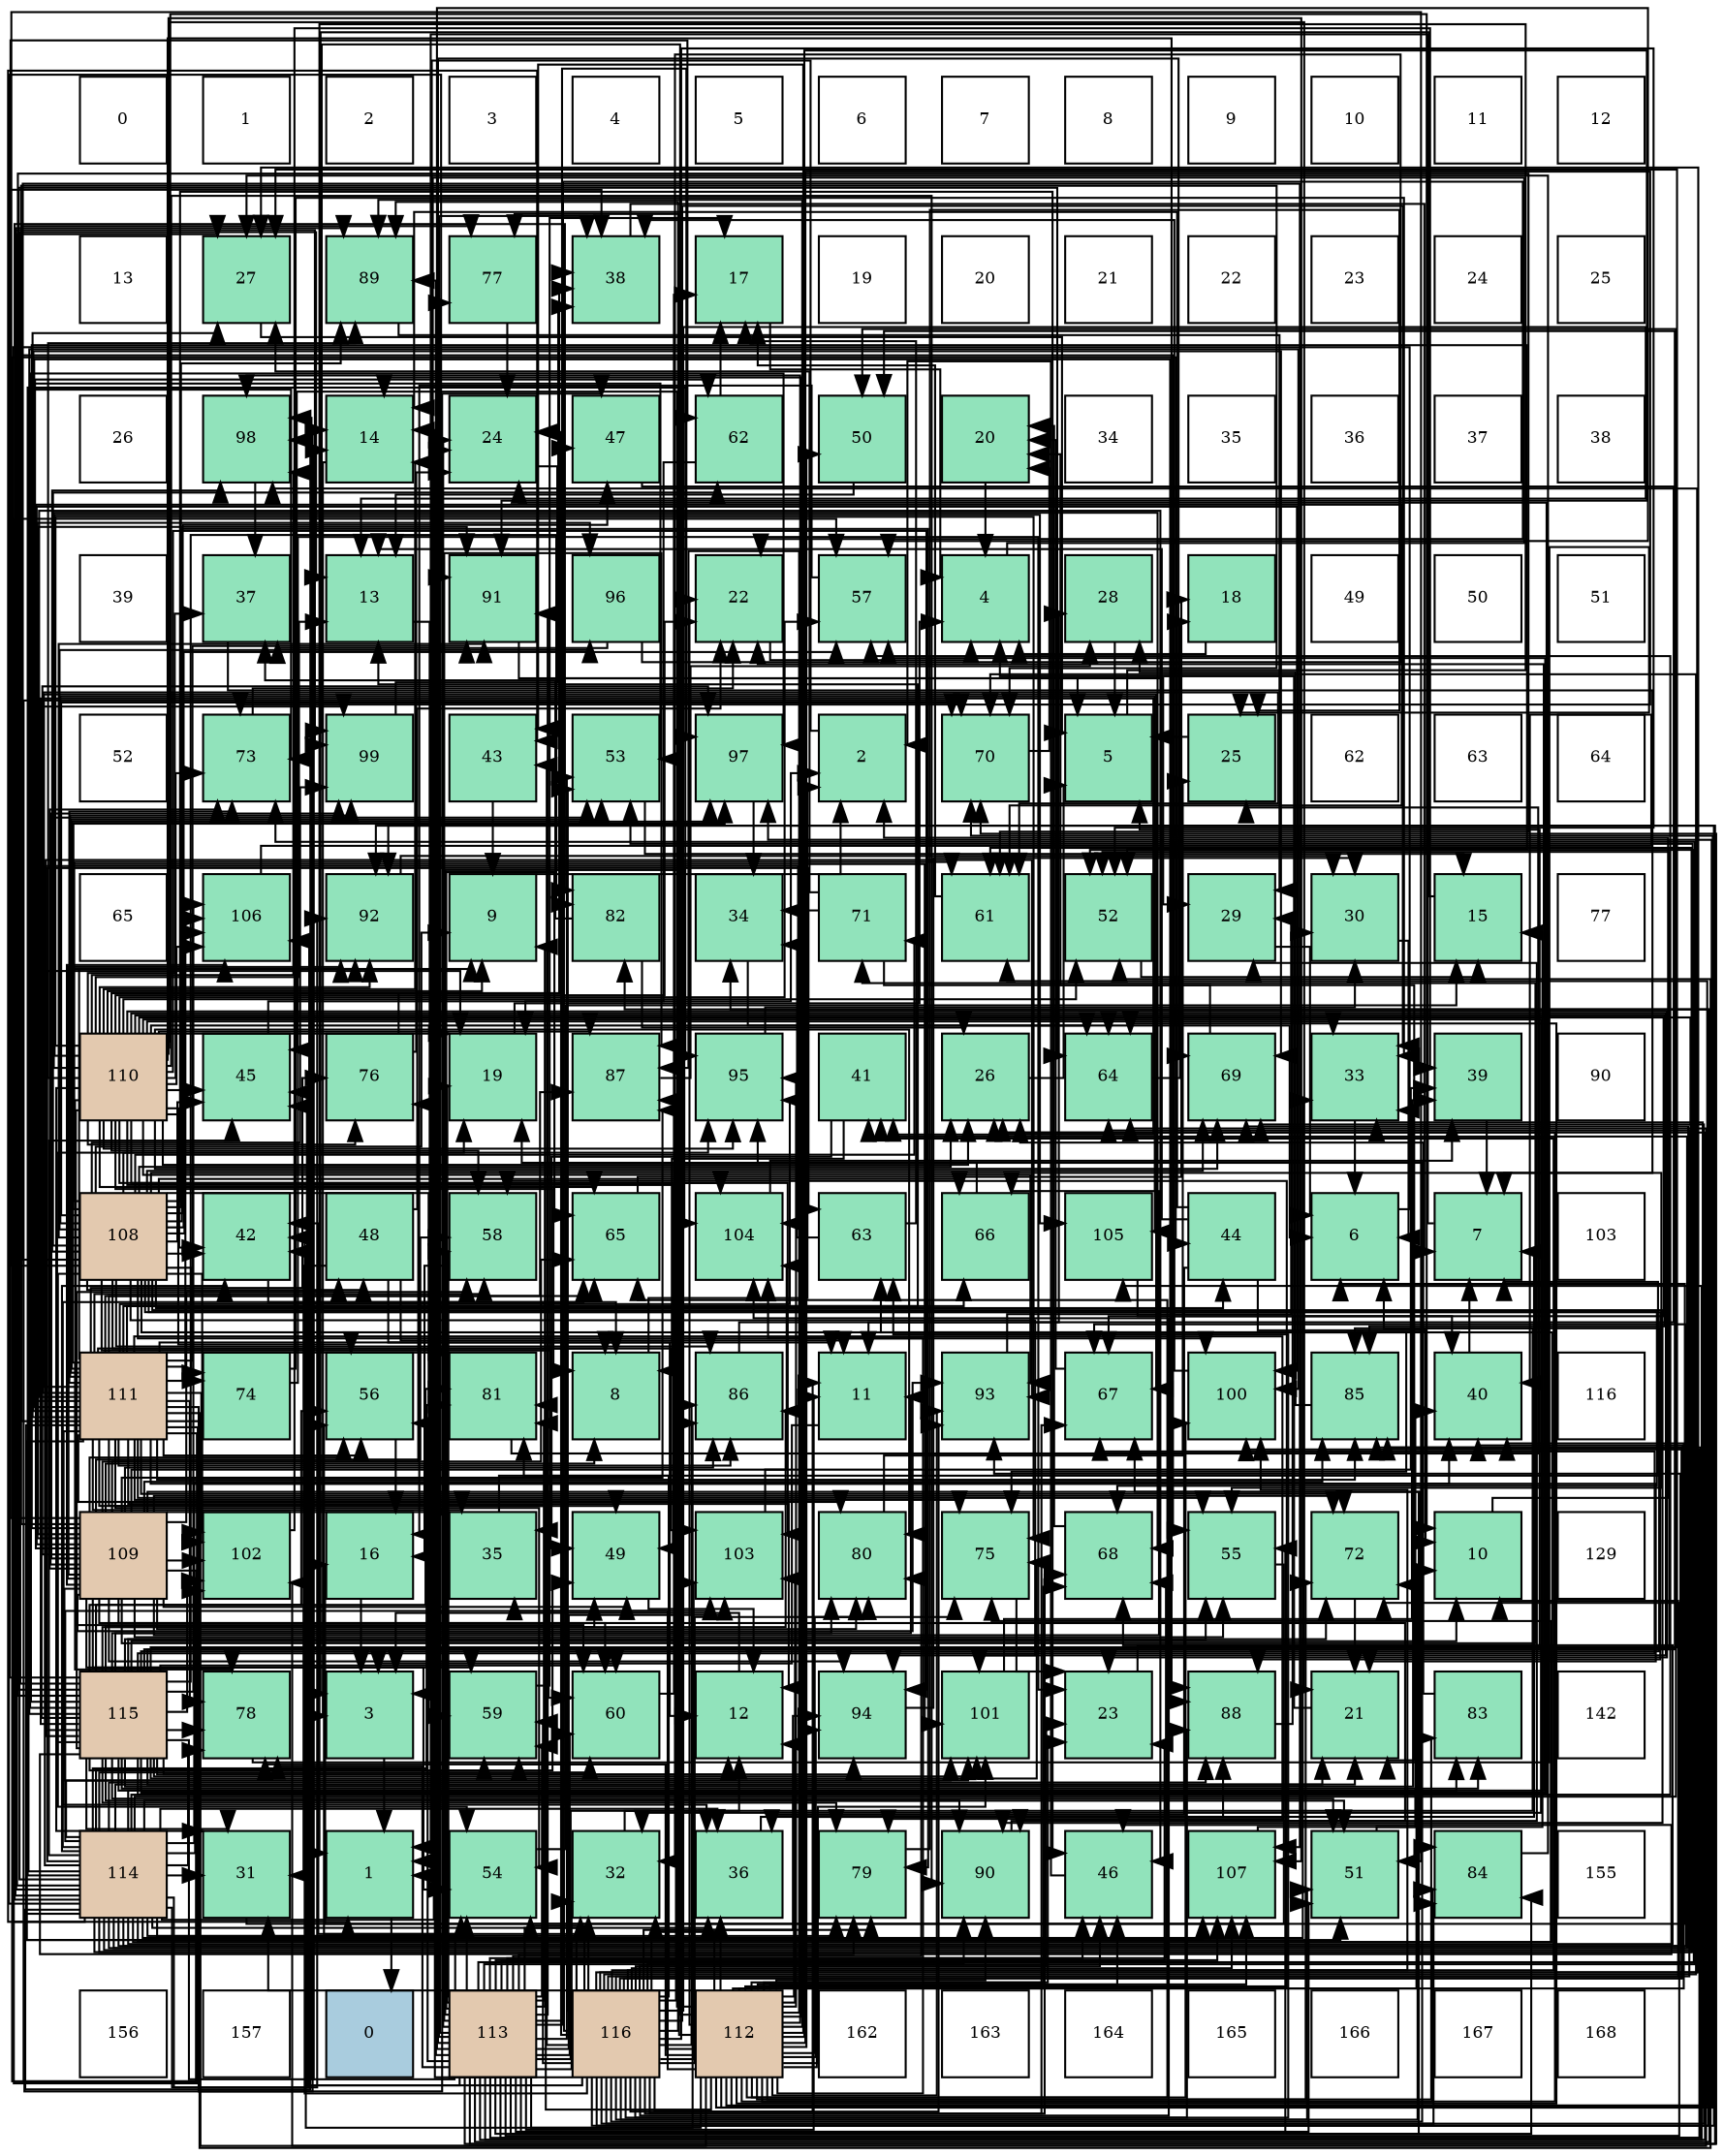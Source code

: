 digraph layout{
 rankdir=TB;
 splines=ortho;
 node [style=filled shape=square fixedsize=true width=0.6];
0[label="0", fontsize=8, fillcolor="#ffffff"];
1[label="1", fontsize=8, fillcolor="#ffffff"];
2[label="2", fontsize=8, fillcolor="#ffffff"];
3[label="3", fontsize=8, fillcolor="#ffffff"];
4[label="4", fontsize=8, fillcolor="#ffffff"];
5[label="5", fontsize=8, fillcolor="#ffffff"];
6[label="6", fontsize=8, fillcolor="#ffffff"];
7[label="7", fontsize=8, fillcolor="#ffffff"];
8[label="8", fontsize=8, fillcolor="#ffffff"];
9[label="9", fontsize=8, fillcolor="#ffffff"];
10[label="10", fontsize=8, fillcolor="#ffffff"];
11[label="11", fontsize=8, fillcolor="#ffffff"];
12[label="12", fontsize=8, fillcolor="#ffffff"];
13[label="13", fontsize=8, fillcolor="#ffffff"];
14[label="27", fontsize=8, fillcolor="#91e3bb"];
15[label="89", fontsize=8, fillcolor="#91e3bb"];
16[label="77", fontsize=8, fillcolor="#91e3bb"];
17[label="38", fontsize=8, fillcolor="#91e3bb"];
18[label="17", fontsize=8, fillcolor="#91e3bb"];
19[label="19", fontsize=8, fillcolor="#ffffff"];
20[label="20", fontsize=8, fillcolor="#ffffff"];
21[label="21", fontsize=8, fillcolor="#ffffff"];
22[label="22", fontsize=8, fillcolor="#ffffff"];
23[label="23", fontsize=8, fillcolor="#ffffff"];
24[label="24", fontsize=8, fillcolor="#ffffff"];
25[label="25", fontsize=8, fillcolor="#ffffff"];
26[label="26", fontsize=8, fillcolor="#ffffff"];
27[label="98", fontsize=8, fillcolor="#91e3bb"];
28[label="14", fontsize=8, fillcolor="#91e3bb"];
29[label="24", fontsize=8, fillcolor="#91e3bb"];
30[label="47", fontsize=8, fillcolor="#91e3bb"];
31[label="62", fontsize=8, fillcolor="#91e3bb"];
32[label="50", fontsize=8, fillcolor="#91e3bb"];
33[label="20", fontsize=8, fillcolor="#91e3bb"];
34[label="34", fontsize=8, fillcolor="#ffffff"];
35[label="35", fontsize=8, fillcolor="#ffffff"];
36[label="36", fontsize=8, fillcolor="#ffffff"];
37[label="37", fontsize=8, fillcolor="#ffffff"];
38[label="38", fontsize=8, fillcolor="#ffffff"];
39[label="39", fontsize=8, fillcolor="#ffffff"];
40[label="37", fontsize=8, fillcolor="#91e3bb"];
41[label="13", fontsize=8, fillcolor="#91e3bb"];
42[label="91", fontsize=8, fillcolor="#91e3bb"];
43[label="96", fontsize=8, fillcolor="#91e3bb"];
44[label="22", fontsize=8, fillcolor="#91e3bb"];
45[label="57", fontsize=8, fillcolor="#91e3bb"];
46[label="4", fontsize=8, fillcolor="#91e3bb"];
47[label="28", fontsize=8, fillcolor="#91e3bb"];
48[label="18", fontsize=8, fillcolor="#91e3bb"];
49[label="49", fontsize=8, fillcolor="#ffffff"];
50[label="50", fontsize=8, fillcolor="#ffffff"];
51[label="51", fontsize=8, fillcolor="#ffffff"];
52[label="52", fontsize=8, fillcolor="#ffffff"];
53[label="73", fontsize=8, fillcolor="#91e3bb"];
54[label="99", fontsize=8, fillcolor="#91e3bb"];
55[label="43", fontsize=8, fillcolor="#91e3bb"];
56[label="53", fontsize=8, fillcolor="#91e3bb"];
57[label="97", fontsize=8, fillcolor="#91e3bb"];
58[label="2", fontsize=8, fillcolor="#91e3bb"];
59[label="70", fontsize=8, fillcolor="#91e3bb"];
60[label="5", fontsize=8, fillcolor="#91e3bb"];
61[label="25", fontsize=8, fillcolor="#91e3bb"];
62[label="62", fontsize=8, fillcolor="#ffffff"];
63[label="63", fontsize=8, fillcolor="#ffffff"];
64[label="64", fontsize=8, fillcolor="#ffffff"];
65[label="65", fontsize=8, fillcolor="#ffffff"];
66[label="106", fontsize=8, fillcolor="#91e3bb"];
67[label="92", fontsize=8, fillcolor="#91e3bb"];
68[label="9", fontsize=8, fillcolor="#91e3bb"];
69[label="82", fontsize=8, fillcolor="#91e3bb"];
70[label="34", fontsize=8, fillcolor="#91e3bb"];
71[label="71", fontsize=8, fillcolor="#91e3bb"];
72[label="61", fontsize=8, fillcolor="#91e3bb"];
73[label="52", fontsize=8, fillcolor="#91e3bb"];
74[label="29", fontsize=8, fillcolor="#91e3bb"];
75[label="30", fontsize=8, fillcolor="#91e3bb"];
76[label="15", fontsize=8, fillcolor="#91e3bb"];
77[label="77", fontsize=8, fillcolor="#ffffff"];
78[label="110", fontsize=8, fillcolor="#e3c9af"];
79[label="45", fontsize=8, fillcolor="#91e3bb"];
80[label="76", fontsize=8, fillcolor="#91e3bb"];
81[label="19", fontsize=8, fillcolor="#91e3bb"];
82[label="87", fontsize=8, fillcolor="#91e3bb"];
83[label="95", fontsize=8, fillcolor="#91e3bb"];
84[label="41", fontsize=8, fillcolor="#91e3bb"];
85[label="26", fontsize=8, fillcolor="#91e3bb"];
86[label="64", fontsize=8, fillcolor="#91e3bb"];
87[label="69", fontsize=8, fillcolor="#91e3bb"];
88[label="33", fontsize=8, fillcolor="#91e3bb"];
89[label="39", fontsize=8, fillcolor="#91e3bb"];
90[label="90", fontsize=8, fillcolor="#ffffff"];
91[label="108", fontsize=8, fillcolor="#e3c9af"];
92[label="42", fontsize=8, fillcolor="#91e3bb"];
93[label="48", fontsize=8, fillcolor="#91e3bb"];
94[label="58", fontsize=8, fillcolor="#91e3bb"];
95[label="65", fontsize=8, fillcolor="#91e3bb"];
96[label="104", fontsize=8, fillcolor="#91e3bb"];
97[label="63", fontsize=8, fillcolor="#91e3bb"];
98[label="66", fontsize=8, fillcolor="#91e3bb"];
99[label="105", fontsize=8, fillcolor="#91e3bb"];
100[label="44", fontsize=8, fillcolor="#91e3bb"];
101[label="6", fontsize=8, fillcolor="#91e3bb"];
102[label="7", fontsize=8, fillcolor="#91e3bb"];
103[label="103", fontsize=8, fillcolor="#ffffff"];
104[label="111", fontsize=8, fillcolor="#e3c9af"];
105[label="74", fontsize=8, fillcolor="#91e3bb"];
106[label="56", fontsize=8, fillcolor="#91e3bb"];
107[label="81", fontsize=8, fillcolor="#91e3bb"];
108[label="8", fontsize=8, fillcolor="#91e3bb"];
109[label="86", fontsize=8, fillcolor="#91e3bb"];
110[label="11", fontsize=8, fillcolor="#91e3bb"];
111[label="93", fontsize=8, fillcolor="#91e3bb"];
112[label="67", fontsize=8, fillcolor="#91e3bb"];
113[label="100", fontsize=8, fillcolor="#91e3bb"];
114[label="85", fontsize=8, fillcolor="#91e3bb"];
115[label="40", fontsize=8, fillcolor="#91e3bb"];
116[label="116", fontsize=8, fillcolor="#ffffff"];
117[label="109", fontsize=8, fillcolor="#e3c9af"];
118[label="102", fontsize=8, fillcolor="#91e3bb"];
119[label="16", fontsize=8, fillcolor="#91e3bb"];
120[label="35", fontsize=8, fillcolor="#91e3bb"];
121[label="49", fontsize=8, fillcolor="#91e3bb"];
122[label="103", fontsize=8, fillcolor="#91e3bb"];
123[label="80", fontsize=8, fillcolor="#91e3bb"];
124[label="75", fontsize=8, fillcolor="#91e3bb"];
125[label="68", fontsize=8, fillcolor="#91e3bb"];
126[label="55", fontsize=8, fillcolor="#91e3bb"];
127[label="72", fontsize=8, fillcolor="#91e3bb"];
128[label="10", fontsize=8, fillcolor="#91e3bb"];
129[label="129", fontsize=8, fillcolor="#ffffff"];
130[label="115", fontsize=8, fillcolor="#e3c9af"];
131[label="78", fontsize=8, fillcolor="#91e3bb"];
132[label="3", fontsize=8, fillcolor="#91e3bb"];
133[label="59", fontsize=8, fillcolor="#91e3bb"];
134[label="60", fontsize=8, fillcolor="#91e3bb"];
135[label="12", fontsize=8, fillcolor="#91e3bb"];
136[label="94", fontsize=8, fillcolor="#91e3bb"];
137[label="101", fontsize=8, fillcolor="#91e3bb"];
138[label="23", fontsize=8, fillcolor="#91e3bb"];
139[label="88", fontsize=8, fillcolor="#91e3bb"];
140[label="21", fontsize=8, fillcolor="#91e3bb"];
141[label="83", fontsize=8, fillcolor="#91e3bb"];
142[label="142", fontsize=8, fillcolor="#ffffff"];
143[label="114", fontsize=8, fillcolor="#e3c9af"];
144[label="31", fontsize=8, fillcolor="#91e3bb"];
145[label="1", fontsize=8, fillcolor="#91e3bb"];
146[label="54", fontsize=8, fillcolor="#91e3bb"];
147[label="32", fontsize=8, fillcolor="#91e3bb"];
148[label="36", fontsize=8, fillcolor="#91e3bb"];
149[label="79", fontsize=8, fillcolor="#91e3bb"];
150[label="90", fontsize=8, fillcolor="#91e3bb"];
151[label="46", fontsize=8, fillcolor="#91e3bb"];
152[label="107", fontsize=8, fillcolor="#91e3bb"];
153[label="51", fontsize=8, fillcolor="#91e3bb"];
154[label="84", fontsize=8, fillcolor="#91e3bb"];
155[label="155", fontsize=8, fillcolor="#ffffff"];
156[label="156", fontsize=8, fillcolor="#ffffff"];
157[label="157", fontsize=8, fillcolor="#ffffff"];
158[label="0", fontsize=8, fillcolor="#a9ccde"];
159[label="113", fontsize=8, fillcolor="#e3c9af"];
160[label="116", fontsize=8, fillcolor="#e3c9af"];
161[label="112", fontsize=8, fillcolor="#e3c9af"];
162[label="162", fontsize=8, fillcolor="#ffffff"];
163[label="163", fontsize=8, fillcolor="#ffffff"];
164[label="164", fontsize=8, fillcolor="#ffffff"];
165[label="165", fontsize=8, fillcolor="#ffffff"];
166[label="166", fontsize=8, fillcolor="#ffffff"];
167[label="167", fontsize=8, fillcolor="#ffffff"];
168[label="168", fontsize=8, fillcolor="#ffffff"];
edge [constraint=false, style=vis];145 -> 158;
58 -> 145;
132 -> 145;
46 -> 145;
60 -> 145;
101 -> 145;
102 -> 145;
108 -> 58;
68 -> 58;
128 -> 58;
110 -> 132;
135 -> 132;
41 -> 132;
28 -> 132;
76 -> 132;
119 -> 132;
18 -> 46;
48 -> 46;
81 -> 46;
33 -> 46;
140 -> 46;
44 -> 46;
138 -> 60;
29 -> 60;
61 -> 60;
85 -> 60;
14 -> 60;
47 -> 60;
74 -> 101;
75 -> 101;
144 -> 101;
147 -> 101;
88 -> 101;
70 -> 101;
120 -> 102;
148 -> 102;
40 -> 102;
17 -> 102;
89 -> 102;
115 -> 102;
84 -> 108;
84 -> 120;
92 -> 108;
55 -> 68;
100 -> 128;
100 -> 41;
100 -> 28;
100 -> 148;
79 -> 58;
151 -> 58;
30 -> 110;
93 -> 110;
93 -> 135;
93 -> 44;
93 -> 144;
121 -> 135;
32 -> 41;
153 -> 76;
73 -> 76;
56 -> 76;
146 -> 76;
126 -> 119;
106 -> 119;
45 -> 119;
94 -> 119;
133 -> 18;
134 -> 18;
72 -> 18;
31 -> 18;
31 -> 81;
97 -> 18;
97 -> 70;
86 -> 48;
95 -> 48;
98 -> 81;
112 -> 33;
125 -> 33;
87 -> 33;
59 -> 33;
71 -> 140;
71 -> 14;
71 -> 70;
127 -> 140;
53 -> 44;
105 -> 138;
105 -> 88;
124 -> 138;
80 -> 29;
80 -> 17;
16 -> 29;
131 -> 61;
149 -> 61;
123 -> 61;
107 -> 61;
69 -> 85;
69 -> 40;
141 -> 85;
154 -> 14;
114 -> 47;
109 -> 47;
82 -> 47;
139 -> 74;
15 -> 74;
150 -> 74;
42 -> 74;
67 -> 75;
111 -> 75;
136 -> 75;
83 -> 75;
43 -> 147;
43 -> 40;
57 -> 70;
27 -> 40;
54 -> 17;
113 -> 17;
137 -> 89;
118 -> 89;
122 -> 89;
96 -> 89;
99 -> 115;
66 -> 115;
152 -> 115;
91 -> 68;
91 -> 85;
91 -> 92;
91 -> 100;
91 -> 79;
91 -> 151;
91 -> 30;
91 -> 93;
91 -> 121;
91 -> 153;
91 -> 146;
91 -> 126;
91 -> 45;
91 -> 133;
91 -> 72;
91 -> 31;
91 -> 98;
91 -> 125;
91 -> 87;
91 -> 59;
91 -> 71;
91 -> 105;
91 -> 124;
91 -> 149;
91 -> 109;
91 -> 139;
91 -> 15;
91 -> 150;
91 -> 42;
91 -> 136;
91 -> 83;
91 -> 43;
91 -> 57;
91 -> 27;
91 -> 54;
91 -> 113;
91 -> 118;
91 -> 122;
91 -> 99;
91 -> 66;
91 -> 152;
117 -> 108;
117 -> 68;
117 -> 120;
117 -> 100;
117 -> 93;
117 -> 121;
117 -> 73;
117 -> 56;
117 -> 146;
117 -> 126;
117 -> 106;
117 -> 94;
117 -> 133;
117 -> 134;
117 -> 72;
117 -> 31;
117 -> 95;
117 -> 98;
117 -> 59;
117 -> 71;
117 -> 127;
117 -> 53;
117 -> 80;
117 -> 123;
117 -> 154;
117 -> 114;
117 -> 109;
117 -> 82;
117 -> 150;
117 -> 42;
117 -> 67;
117 -> 111;
117 -> 136;
117 -> 43;
117 -> 57;
117 -> 54;
117 -> 113;
117 -> 137;
117 -> 118;
117 -> 96;
117 -> 66;
78 -> 108;
78 -> 68;
78 -> 128;
78 -> 41;
78 -> 28;
78 -> 81;
78 -> 140;
78 -> 44;
78 -> 138;
78 -> 85;
78 -> 144;
78 -> 147;
78 -> 88;
78 -> 40;
78 -> 92;
78 -> 79;
78 -> 30;
78 -> 121;
78 -> 73;
78 -> 106;
78 -> 45;
78 -> 94;
78 -> 134;
78 -> 86;
78 -> 95;
78 -> 112;
78 -> 125;
78 -> 87;
78 -> 53;
78 -> 124;
78 -> 80;
78 -> 131;
78 -> 123;
78 -> 114;
78 -> 82;
78 -> 139;
78 -> 15;
78 -> 150;
78 -> 67;
78 -> 111;
78 -> 136;
78 -> 83;
78 -> 27;
78 -> 137;
78 -> 122;
78 -> 96;
78 -> 99;
78 -> 66;
78 -> 152;
104 -> 108;
104 -> 110;
104 -> 135;
104 -> 41;
104 -> 140;
104 -> 14;
104 -> 120;
104 -> 148;
104 -> 151;
104 -> 30;
104 -> 121;
104 -> 153;
104 -> 73;
104 -> 56;
104 -> 146;
104 -> 126;
104 -> 106;
104 -> 45;
104 -> 94;
104 -> 134;
104 -> 72;
104 -> 31;
104 -> 86;
104 -> 95;
104 -> 98;
104 -> 112;
104 -> 87;
104 -> 59;
104 -> 127;
104 -> 53;
104 -> 105;
104 -> 124;
104 -> 80;
104 -> 16;
104 -> 131;
104 -> 149;
104 -> 123;
104 -> 107;
104 -> 114;
104 -> 109;
104 -> 82;
104 -> 139;
104 -> 42;
104 -> 67;
104 -> 83;
104 -> 57;
104 -> 54;
104 -> 137;
104 -> 118;
104 -> 66;
104 -> 152;
161 -> 128;
161 -> 135;
161 -> 28;
161 -> 44;
161 -> 138;
161 -> 85;
161 -> 144;
161 -> 147;
161 -> 88;
161 -> 120;
161 -> 148;
161 -> 115;
161 -> 92;
161 -> 55;
161 -> 79;
161 -> 151;
161 -> 32;
161 -> 94;
161 -> 133;
161 -> 72;
161 -> 86;
161 -> 95;
161 -> 125;
161 -> 59;
161 -> 127;
161 -> 53;
161 -> 124;
161 -> 16;
161 -> 131;
161 -> 107;
161 -> 141;
161 -> 154;
161 -> 82;
161 -> 139;
161 -> 15;
161 -> 150;
161 -> 42;
161 -> 111;
161 -> 136;
161 -> 83;
161 -> 57;
161 -> 27;
161 -> 54;
161 -> 113;
161 -> 137;
161 -> 118;
161 -> 122;
161 -> 96;
161 -> 152;
159 -> 68;
159 -> 110;
159 -> 135;
159 -> 81;
159 -> 44;
159 -> 138;
159 -> 29;
159 -> 85;
159 -> 147;
159 -> 70;
159 -> 148;
159 -> 17;
159 -> 92;
159 -> 79;
159 -> 151;
159 -> 153;
159 -> 73;
159 -> 56;
159 -> 146;
159 -> 126;
159 -> 106;
159 -> 45;
159 -> 94;
159 -> 133;
159 -> 134;
159 -> 95;
159 -> 112;
159 -> 125;
159 -> 87;
159 -> 59;
159 -> 127;
159 -> 53;
159 -> 16;
159 -> 131;
159 -> 149;
159 -> 123;
159 -> 107;
159 -> 154;
159 -> 114;
159 -> 109;
159 -> 82;
159 -> 15;
159 -> 42;
159 -> 67;
159 -> 57;
159 -> 27;
159 -> 113;
159 -> 122;
159 -> 96;
159 -> 99;
159 -> 152;
143 -> 28;
143 -> 81;
143 -> 140;
143 -> 29;
143 -> 14;
143 -> 144;
143 -> 147;
143 -> 88;
143 -> 148;
143 -> 17;
143 -> 115;
143 -> 84;
143 -> 92;
143 -> 55;
143 -> 79;
143 -> 121;
143 -> 32;
143 -> 153;
143 -> 56;
143 -> 146;
143 -> 126;
143 -> 45;
143 -> 134;
143 -> 72;
143 -> 97;
143 -> 86;
143 -> 95;
143 -> 112;
143 -> 125;
143 -> 87;
143 -> 53;
143 -> 124;
143 -> 131;
143 -> 149;
143 -> 107;
143 -> 69;
143 -> 141;
143 -> 139;
143 -> 15;
143 -> 67;
143 -> 111;
143 -> 83;
143 -> 27;
143 -> 54;
143 -> 137;
143 -> 118;
143 -> 122;
143 -> 96;
143 -> 66;
130 -> 128;
130 -> 110;
130 -> 135;
130 -> 41;
130 -> 28;
130 -> 81;
130 -> 140;
130 -> 44;
130 -> 29;
130 -> 14;
130 -> 144;
130 -> 88;
130 -> 84;
130 -> 151;
130 -> 121;
130 -> 32;
130 -> 153;
130 -> 73;
130 -> 56;
130 -> 126;
130 -> 106;
130 -> 45;
130 -> 94;
130 -> 133;
130 -> 134;
130 -> 72;
130 -> 97;
130 -> 86;
130 -> 112;
130 -> 127;
130 -> 124;
130 -> 131;
130 -> 149;
130 -> 123;
130 -> 107;
130 -> 69;
130 -> 141;
130 -> 114;
130 -> 109;
130 -> 150;
130 -> 42;
130 -> 111;
130 -> 136;
130 -> 57;
130 -> 54;
130 -> 113;
130 -> 137;
130 -> 118;
130 -> 66;
160 -> 128;
160 -> 110;
160 -> 41;
160 -> 28;
160 -> 138;
160 -> 29;
160 -> 14;
160 -> 147;
160 -> 88;
160 -> 17;
160 -> 115;
160 -> 84;
160 -> 92;
160 -> 55;
160 -> 79;
160 -> 151;
160 -> 153;
160 -> 73;
160 -> 56;
160 -> 146;
160 -> 106;
160 -> 133;
160 -> 97;
160 -> 86;
160 -> 112;
160 -> 125;
160 -> 87;
160 -> 59;
160 -> 127;
160 -> 149;
160 -> 123;
160 -> 107;
160 -> 69;
160 -> 154;
160 -> 114;
160 -> 109;
160 -> 82;
160 -> 139;
160 -> 15;
160 -> 150;
160 -> 67;
160 -> 111;
160 -> 136;
160 -> 83;
160 -> 27;
160 -> 113;
160 -> 122;
160 -> 96;
160 -> 152;
edge [constraint=true, style=invis];
0 -> 13 -> 26 -> 39 -> 52 -> 65 -> 78 -> 91 -> 104 -> 117 -> 130 -> 143 -> 156;
1 -> 14 -> 27 -> 40 -> 53 -> 66 -> 79 -> 92 -> 105 -> 118 -> 131 -> 144 -> 157;
2 -> 15 -> 28 -> 41 -> 54 -> 67 -> 80 -> 93 -> 106 -> 119 -> 132 -> 145 -> 158;
3 -> 16 -> 29 -> 42 -> 55 -> 68 -> 81 -> 94 -> 107 -> 120 -> 133 -> 146 -> 159;
4 -> 17 -> 30 -> 43 -> 56 -> 69 -> 82 -> 95 -> 108 -> 121 -> 134 -> 147 -> 160;
5 -> 18 -> 31 -> 44 -> 57 -> 70 -> 83 -> 96 -> 109 -> 122 -> 135 -> 148 -> 161;
6 -> 19 -> 32 -> 45 -> 58 -> 71 -> 84 -> 97 -> 110 -> 123 -> 136 -> 149 -> 162;
7 -> 20 -> 33 -> 46 -> 59 -> 72 -> 85 -> 98 -> 111 -> 124 -> 137 -> 150 -> 163;
8 -> 21 -> 34 -> 47 -> 60 -> 73 -> 86 -> 99 -> 112 -> 125 -> 138 -> 151 -> 164;
9 -> 22 -> 35 -> 48 -> 61 -> 74 -> 87 -> 100 -> 113 -> 126 -> 139 -> 152 -> 165;
10 -> 23 -> 36 -> 49 -> 62 -> 75 -> 88 -> 101 -> 114 -> 127 -> 140 -> 153 -> 166;
11 -> 24 -> 37 -> 50 -> 63 -> 76 -> 89 -> 102 -> 115 -> 128 -> 141 -> 154 -> 167;
12 -> 25 -> 38 -> 51 -> 64 -> 77 -> 90 -> 103 -> 116 -> 129 -> 142 -> 155 -> 168;
rank = same {0 -> 1 -> 2 -> 3 -> 4 -> 5 -> 6 -> 7 -> 8 -> 9 -> 10 -> 11 -> 12};
rank = same {13 -> 14 -> 15 -> 16 -> 17 -> 18 -> 19 -> 20 -> 21 -> 22 -> 23 -> 24 -> 25};
rank = same {26 -> 27 -> 28 -> 29 -> 30 -> 31 -> 32 -> 33 -> 34 -> 35 -> 36 -> 37 -> 38};
rank = same {39 -> 40 -> 41 -> 42 -> 43 -> 44 -> 45 -> 46 -> 47 -> 48 -> 49 -> 50 -> 51};
rank = same {52 -> 53 -> 54 -> 55 -> 56 -> 57 -> 58 -> 59 -> 60 -> 61 -> 62 -> 63 -> 64};
rank = same {65 -> 66 -> 67 -> 68 -> 69 -> 70 -> 71 -> 72 -> 73 -> 74 -> 75 -> 76 -> 77};
rank = same {78 -> 79 -> 80 -> 81 -> 82 -> 83 -> 84 -> 85 -> 86 -> 87 -> 88 -> 89 -> 90};
rank = same {91 -> 92 -> 93 -> 94 -> 95 -> 96 -> 97 -> 98 -> 99 -> 100 -> 101 -> 102 -> 103};
rank = same {104 -> 105 -> 106 -> 107 -> 108 -> 109 -> 110 -> 111 -> 112 -> 113 -> 114 -> 115 -> 116};
rank = same {117 -> 118 -> 119 -> 120 -> 121 -> 122 -> 123 -> 124 -> 125 -> 126 -> 127 -> 128 -> 129};
rank = same {130 -> 131 -> 132 -> 133 -> 134 -> 135 -> 136 -> 137 -> 138 -> 139 -> 140 -> 141 -> 142};
rank = same {143 -> 144 -> 145 -> 146 -> 147 -> 148 -> 149 -> 150 -> 151 -> 152 -> 153 -> 154 -> 155};
rank = same {156 -> 157 -> 158 -> 159 -> 160 -> 161 -> 162 -> 163 -> 164 -> 165 -> 166 -> 167 -> 168};
}